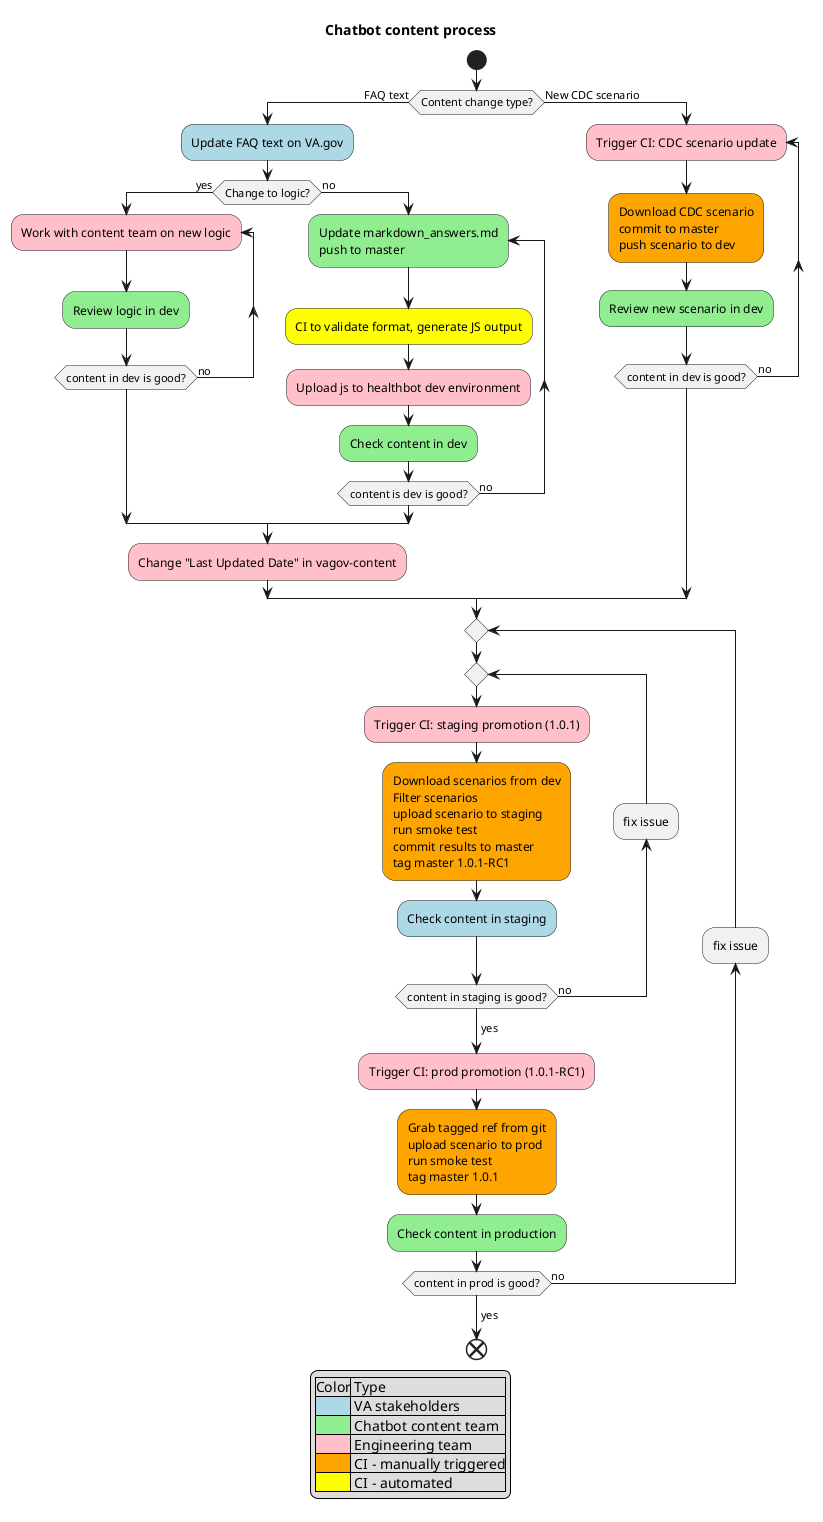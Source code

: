 @startuml

title Chatbot content process
skinparam ConditionEndStyle hline

start

if (Content change type?) then (FAQ text)
  #lightblue:Update FAQ text on VA.gov;
  if (Change to logic?) then (yes)
    #pink:repeat :Work with content team on new logic;
      'Update dev scenario;
      #lightgreen:Review logic in dev;
    repeat while (content in dev is good?) is (no)
  else (no)
      #lightgreen:repeat :Update markdown_answers.md\npush to master;
        #yellow:CI to validate format, generate JS output;
        #pink:Upload js to healthbot dev environment;
        #lightgreen:Check content in dev;
      repeat while (content is dev is good?) is (no)
      ->yes;
  endif
  #pink:Change "Last Updated Date" in vagov-content;
else (New CDC scenario)
  #pink:repeat :Trigger CI: CDC scenario update;
  #orange:Download CDC scenario
  commit to master
  push scenario to dev;
  #lightgreen:Review new scenario in dev;
  repeat while (content in dev is good?) is (no)
endif

repeat

  repeat
    #pink:Trigger CI: staging promotion (1.0.1);
    #orange:Download scenarios from dev
    Filter scenarios
    upload scenario to staging
    run smoke test
    commit results to master
    tag master 1.0.1-RC1;
    #lightblue:Check content in staging;
    backward:fix issue;
  repeat while (content in staging is good?) is (no)
  ->yes;

  #pink:Trigger CI: prod promotion (1.0.1-RC1);
  #orange:Grab tagged ref from git
  upload scenario to prod
  run smoke test
  tag master 1.0.1;
  #lightgreen:Check content in production;
  backward:fix issue;
repeat while (content in prod is good?) is (no)
->yes;

end

legend center
    |Color| Type |
    |<#lightblue> | VA stakeholders |
    |<#lightgreen>| Chatbot content team|
    |<#pink>| Engineering team|
    |<#orange>| CI - manually triggered|
    |<#yellow>| CI - automated|
endlegend

@enduml
